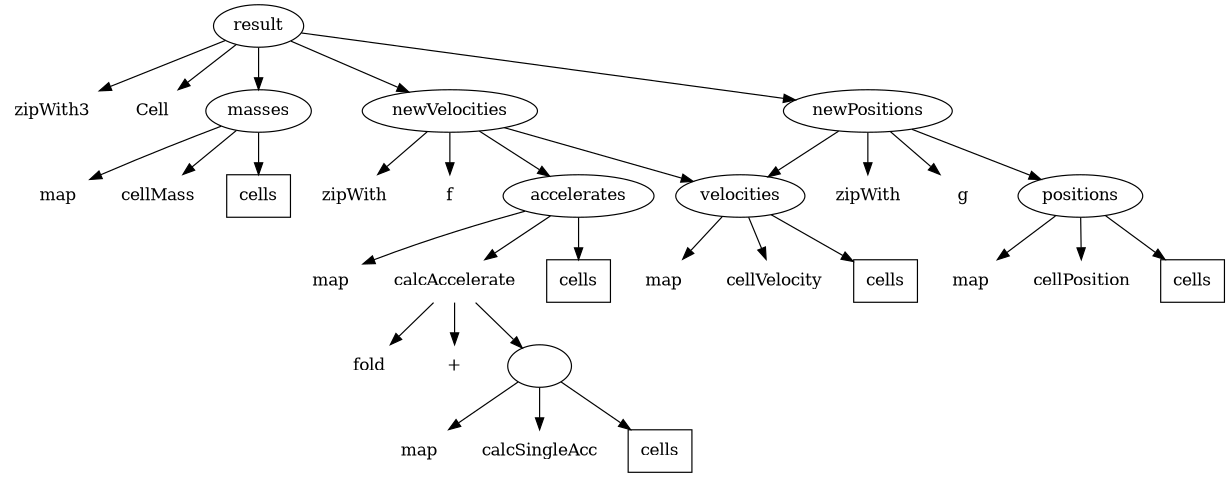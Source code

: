 digraph G {
	size="8.2, 11.6";
	ratio="compressed";
	
	result[label="result"];
	zipwith3[label="zipWith3", shape=plaintext];
	Cell[shape=plaintext];
	masses;
	newVelocities;
	newPositions;
	result -> zipwith3;
	result -> Cell;
	result -> masses;
	result -> newVelocities;
	result -> newPositions;

	msmap[label="map", shape=plaintext];
	cellMass[shape=plaintext];
	mscells[label="cells", shape=box];
	masses -> msmap;
	masses -> cellMass;
	masses -> mscells;

	nvzipwith[label="zipWith", shape=plaintext];
	f[shape=plaintext];
	accelerates;
	velocities;
	newVelocities -> nvzipwith;
	newVelocities -> f;
	newVelocities -> accelerates;
	newVelocities -> velocities;
	
	npzipwith[label="zipWith", shape=plaintext];
	g[shape=plaintext];
	positions;
	newPositions -> npzipwith;
	newPositions -> g;
	newPositions -> velocities;
	newPositions -> positions;

	asmap[label="map", shape=plaintext];
	calcAccelerate[shape=plaintext];
	ascells[label="cells", shape=box];
	fold[shape=plaintext];
	plus[label="+", shape=plaintext];
	t1[label=""];
	t1map[label="map", shape=plaintext];
	calcSingleAcc[shape=plaintext];
	t1cells[label="cells", shape=box];
	accelerates -> asmap;
	accelerates -> calcAccelerate;
	accelerates -> ascells;
	calcAccelerate -> fold;
	calcAccelerate -> plus;
	calcAccelerate -> t1;
	t1 -> t1map;
	t1 -> calcSingleAcc;
	t1 -> t1cells;

	vsmap[label="map", shape=plaintext];
	cellVelocity[shape=plaintext];
	vscells[label="cells", shape=box];
	velocities -> vsmap;
	velocities -> cellVelocity;
	velocities -> vscells;

	psmap[label="map", shape=plaintext];
	cellPosition[shape=plaintext];
	pscells[label="cells", shape=box];
	positions -> psmap;
	positions -> cellPosition;
	positions -> pscells;
}
